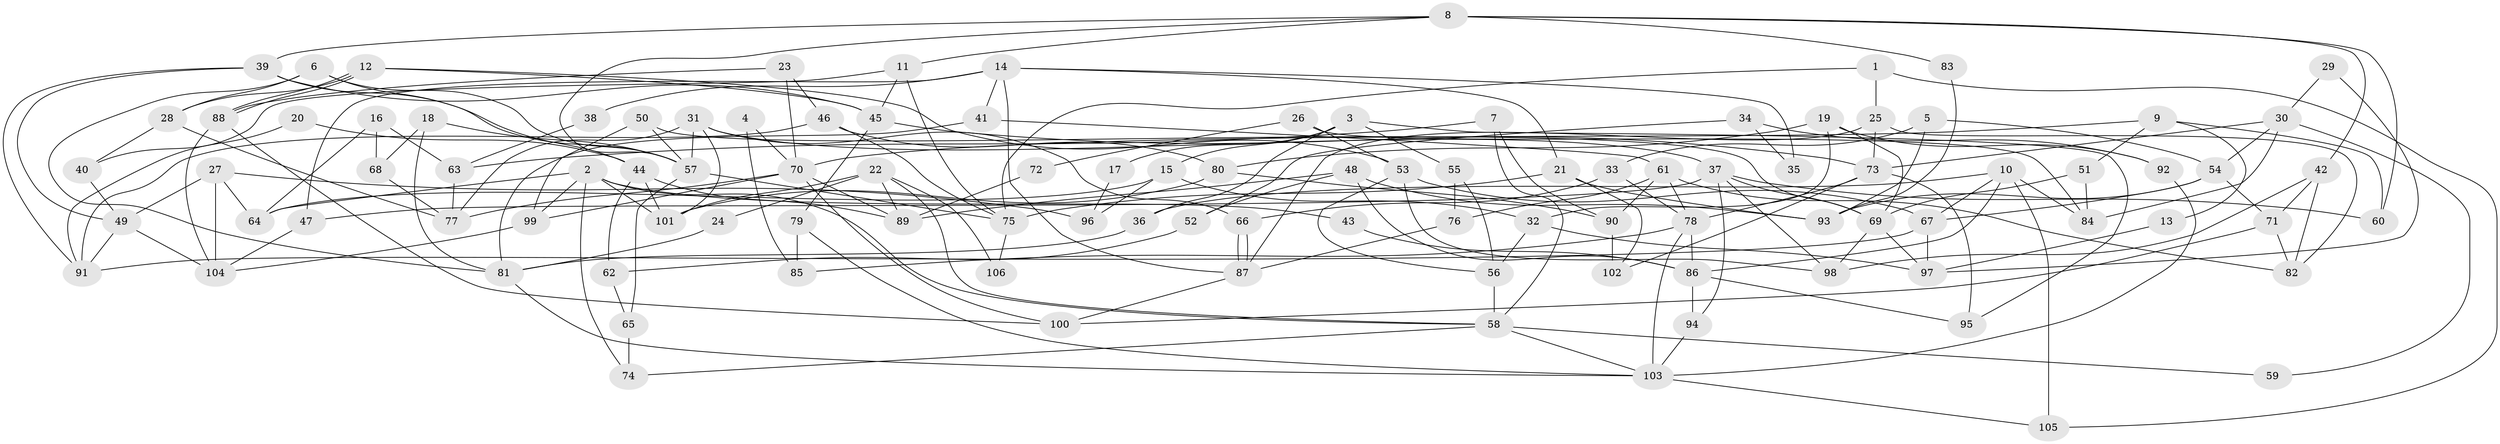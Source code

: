 // coarse degree distribution, {3: 0.15384615384615385, 5: 0.2153846153846154, 2: 0.07692307692307693, 4: 0.13846153846153847, 6: 0.2, 9: 0.06153846153846154, 7: 0.12307692307692308, 8: 0.03076923076923077}
// Generated by graph-tools (version 1.1) at 2025/42/03/06/25 10:42:01]
// undirected, 106 vertices, 212 edges
graph export_dot {
graph [start="1"]
  node [color=gray90,style=filled];
  1;
  2;
  3;
  4;
  5;
  6;
  7;
  8;
  9;
  10;
  11;
  12;
  13;
  14;
  15;
  16;
  17;
  18;
  19;
  20;
  21;
  22;
  23;
  24;
  25;
  26;
  27;
  28;
  29;
  30;
  31;
  32;
  33;
  34;
  35;
  36;
  37;
  38;
  39;
  40;
  41;
  42;
  43;
  44;
  45;
  46;
  47;
  48;
  49;
  50;
  51;
  52;
  53;
  54;
  55;
  56;
  57;
  58;
  59;
  60;
  61;
  62;
  63;
  64;
  65;
  66;
  67;
  68;
  69;
  70;
  71;
  72;
  73;
  74;
  75;
  76;
  77;
  78;
  79;
  80;
  81;
  82;
  83;
  84;
  85;
  86;
  87;
  88;
  89;
  90;
  91;
  92;
  93;
  94;
  95;
  96;
  97;
  98;
  99;
  100;
  101;
  102;
  103;
  104;
  105;
  106;
  1 -- 75;
  1 -- 105;
  1 -- 25;
  2 -- 101;
  2 -- 58;
  2 -- 43;
  2 -- 64;
  2 -- 74;
  2 -- 99;
  3 -- 55;
  3 -- 36;
  3 -- 15;
  3 -- 17;
  3 -- 95;
  4 -- 70;
  4 -- 85;
  5 -- 54;
  5 -- 93;
  5 -- 33;
  6 -- 81;
  6 -- 28;
  6 -- 44;
  6 -- 57;
  7 -- 90;
  7 -- 63;
  7 -- 58;
  8 -- 39;
  8 -- 57;
  8 -- 11;
  8 -- 42;
  8 -- 60;
  8 -- 83;
  9 -- 70;
  9 -- 60;
  9 -- 13;
  9 -- 51;
  10 -- 67;
  10 -- 84;
  10 -- 36;
  10 -- 86;
  10 -- 105;
  11 -- 45;
  11 -- 40;
  11 -- 75;
  12 -- 88;
  12 -- 88;
  12 -- 53;
  12 -- 28;
  12 -- 45;
  13 -- 97;
  14 -- 21;
  14 -- 87;
  14 -- 35;
  14 -- 38;
  14 -- 41;
  14 -- 47;
  15 -- 64;
  15 -- 32;
  15 -- 96;
  16 -- 64;
  16 -- 68;
  16 -- 63;
  17 -- 96;
  18 -- 57;
  18 -- 81;
  18 -- 68;
  19 -- 69;
  19 -- 32;
  19 -- 80;
  19 -- 92;
  20 -- 44;
  20 -- 91;
  21 -- 75;
  21 -- 102;
  21 -- 93;
  22 -- 58;
  22 -- 101;
  22 -- 24;
  22 -- 89;
  22 -- 106;
  23 -- 88;
  23 -- 46;
  23 -- 70;
  24 -- 81;
  25 -- 73;
  25 -- 82;
  25 -- 87;
  26 -- 84;
  26 -- 53;
  26 -- 72;
  27 -- 104;
  27 -- 49;
  27 -- 64;
  27 -- 96;
  28 -- 77;
  28 -- 40;
  29 -- 97;
  29 -- 30;
  30 -- 73;
  30 -- 54;
  30 -- 59;
  30 -- 84;
  31 -- 66;
  31 -- 57;
  31 -- 37;
  31 -- 77;
  31 -- 101;
  32 -- 56;
  32 -- 97;
  33 -- 78;
  33 -- 66;
  34 -- 52;
  34 -- 92;
  34 -- 35;
  36 -- 81;
  37 -- 69;
  37 -- 47;
  37 -- 60;
  37 -- 94;
  37 -- 98;
  38 -- 63;
  39 -- 91;
  39 -- 49;
  39 -- 45;
  39 -- 57;
  40 -- 49;
  41 -- 61;
  41 -- 81;
  42 -- 82;
  42 -- 71;
  42 -- 98;
  43 -- 86;
  44 -- 89;
  44 -- 62;
  44 -- 101;
  45 -- 73;
  45 -- 79;
  46 -- 80;
  46 -- 75;
  46 -- 91;
  47 -- 104;
  48 -- 89;
  48 -- 93;
  48 -- 52;
  48 -- 86;
  49 -- 104;
  49 -- 91;
  50 -- 99;
  50 -- 57;
  50 -- 69;
  51 -- 69;
  51 -- 84;
  52 -- 62;
  53 -- 98;
  53 -- 67;
  53 -- 56;
  54 -- 71;
  54 -- 67;
  54 -- 93;
  55 -- 76;
  55 -- 56;
  56 -- 58;
  57 -- 65;
  57 -- 75;
  58 -- 103;
  58 -- 59;
  58 -- 74;
  61 -- 82;
  61 -- 78;
  61 -- 76;
  61 -- 90;
  62 -- 65;
  63 -- 77;
  65 -- 74;
  66 -- 87;
  66 -- 87;
  67 -- 91;
  67 -- 97;
  68 -- 77;
  69 -- 98;
  69 -- 97;
  70 -- 99;
  70 -- 77;
  70 -- 89;
  70 -- 100;
  71 -- 100;
  71 -- 82;
  72 -- 89;
  73 -- 95;
  73 -- 78;
  73 -- 102;
  75 -- 106;
  76 -- 87;
  78 -- 86;
  78 -- 85;
  78 -- 103;
  79 -- 103;
  79 -- 85;
  80 -- 101;
  80 -- 90;
  81 -- 103;
  83 -- 93;
  86 -- 94;
  86 -- 95;
  87 -- 100;
  88 -- 100;
  88 -- 104;
  90 -- 102;
  92 -- 103;
  94 -- 103;
  99 -- 104;
  103 -- 105;
}
